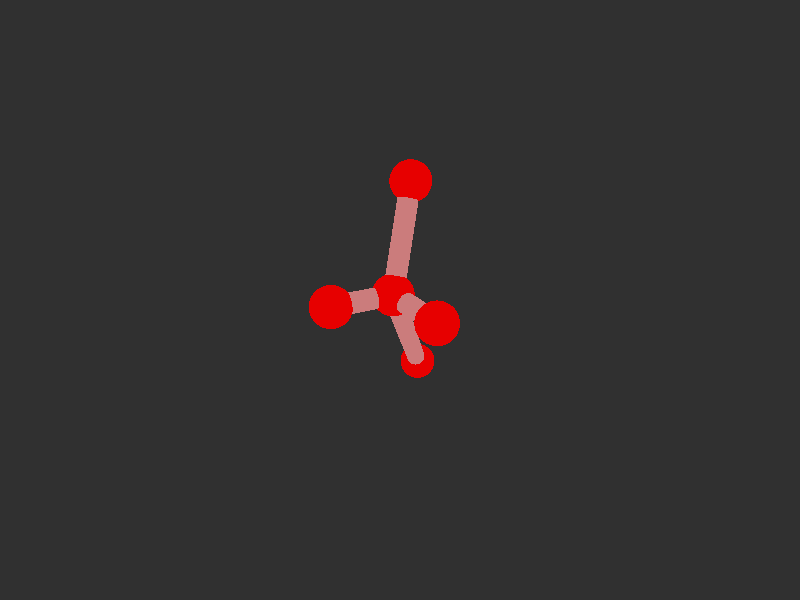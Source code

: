 #version 3.7; 
    global_settings { assumed_gamma 1.0 }
    

    camera {
    location  <20, 20, 20>
    right     x*image_width/image_height
    look_at   <0, 0, 0>
    angle 58
    }

    background { color rgb<1,1,1>*0.03 }


    light_source { <-20, 30, -25> color red 0.6 green 0.6 blue 0.6 }
    light_source { < 20, 30, -25> color red 0.6 green 0.6 blue 0.6 }
    
    #declare m = 1;
    union {

    union {
    sphere { m*<0.764582486894026,0.8319251038625031,0.31794031517567317>, 1 }        
    sphere {  m*<1.0074516897268706,0.9063924752946554,3.307162855381314>, 1 }
    sphere {  m*<3.500698878789405,0.9063924752946552,-0.9101193531092999>, 1 }
    sphere {  m*<-2.0694111031941054,5.086942562381649,-1.3576902367179018>, 1}
    sphere { m*<-3.8980094913199728,-7.573717712902191,-2.438216778194099>, 1 }    

        pigment { color rgb<0.8,0,0>  }
    finish { ambient 0.1 diffuse 0.7 phong 1 }
    }    
    union {
    cylinder { m*<1.0074516897268706,0.9063924752946554,3.307162855381314>, <0.764582486894026,0.8319251038625031,0.31794031517567317>, 0.5 }
    cylinder { m*<3.500698878789405,0.9063924752946552,-0.9101193531092999>, <0.764582486894026,0.8319251038625031,0.31794031517567317>, 0.5}
    cylinder { m*<-2.0694111031941054,5.086942562381649,-1.3576902367179018>, <0.764582486894026,0.8319251038625031,0.31794031517567317>, 0.5 }
    cylinder {  m*<-3.8980094913199728,-7.573717712902191,-2.438216778194099>, <0.764582486894026,0.8319251038625031,0.31794031517567317>, 0.5}

    pigment { color rgb<0.6,.2,.2>  }
    finish { ambient 0.1 diffuse 0.7 phong 1 }    
    }
    
    // rotate <0, 0, 0>
    }
    #version 3.7; 
    global_settings { assumed_gamma 1.0 }
    

    camera {
    location  <20, 20, 20>
    right     x*image_width/image_height
    look_at   <0, 0, 0>
    angle 58
    }

    background { color rgb<1,1,1>*0.03 }


    light_source { <-20, 30, -25> color red 0.6 green 0.6 blue 0.6 }
    light_source { < 20, 30, -25> color red 0.6 green 0.6 blue 0.6 }
    
    #declare m = 1;
    union {

    union {
    sphere { m*<0.764582486894026,0.8319251038625031,0.31794031517567317>, 1 }        
    sphere {  m*<1.0074516897268706,0.9063924752946554,3.307162855381314>, 1 }
    sphere {  m*<3.500698878789405,0.9063924752946552,-0.9101193531092999>, 1 }
    sphere {  m*<-2.0694111031941054,5.086942562381649,-1.3576902367179018>, 1}
    sphere { m*<-3.8980094913199728,-7.573717712902191,-2.438216778194099>, 1 }    

        pigment { color rgb<0.8,0,0>  }
    finish { ambient 0.1 diffuse 0.7 phong 1 }
    }    
    union {
    cylinder { m*<1.0074516897268706,0.9063924752946554,3.307162855381314>, <0.764582486894026,0.8319251038625031,0.31794031517567317>, 0.5 }
    cylinder { m*<3.500698878789405,0.9063924752946552,-0.9101193531092999>, <0.764582486894026,0.8319251038625031,0.31794031517567317>, 0.5}
    cylinder { m*<-2.0694111031941054,5.086942562381649,-1.3576902367179018>, <0.764582486894026,0.8319251038625031,0.31794031517567317>, 0.5 }
    cylinder {  m*<-3.8980094913199728,-7.573717712902191,-2.438216778194099>, <0.764582486894026,0.8319251038625031,0.31794031517567317>, 0.5}

    pigment { color rgb<0.6,.2,.2>  }
    finish { ambient 0.1 diffuse 0.7 phong 1 }    
    }
    
    // rotate <0, 0, 0>
    }
    